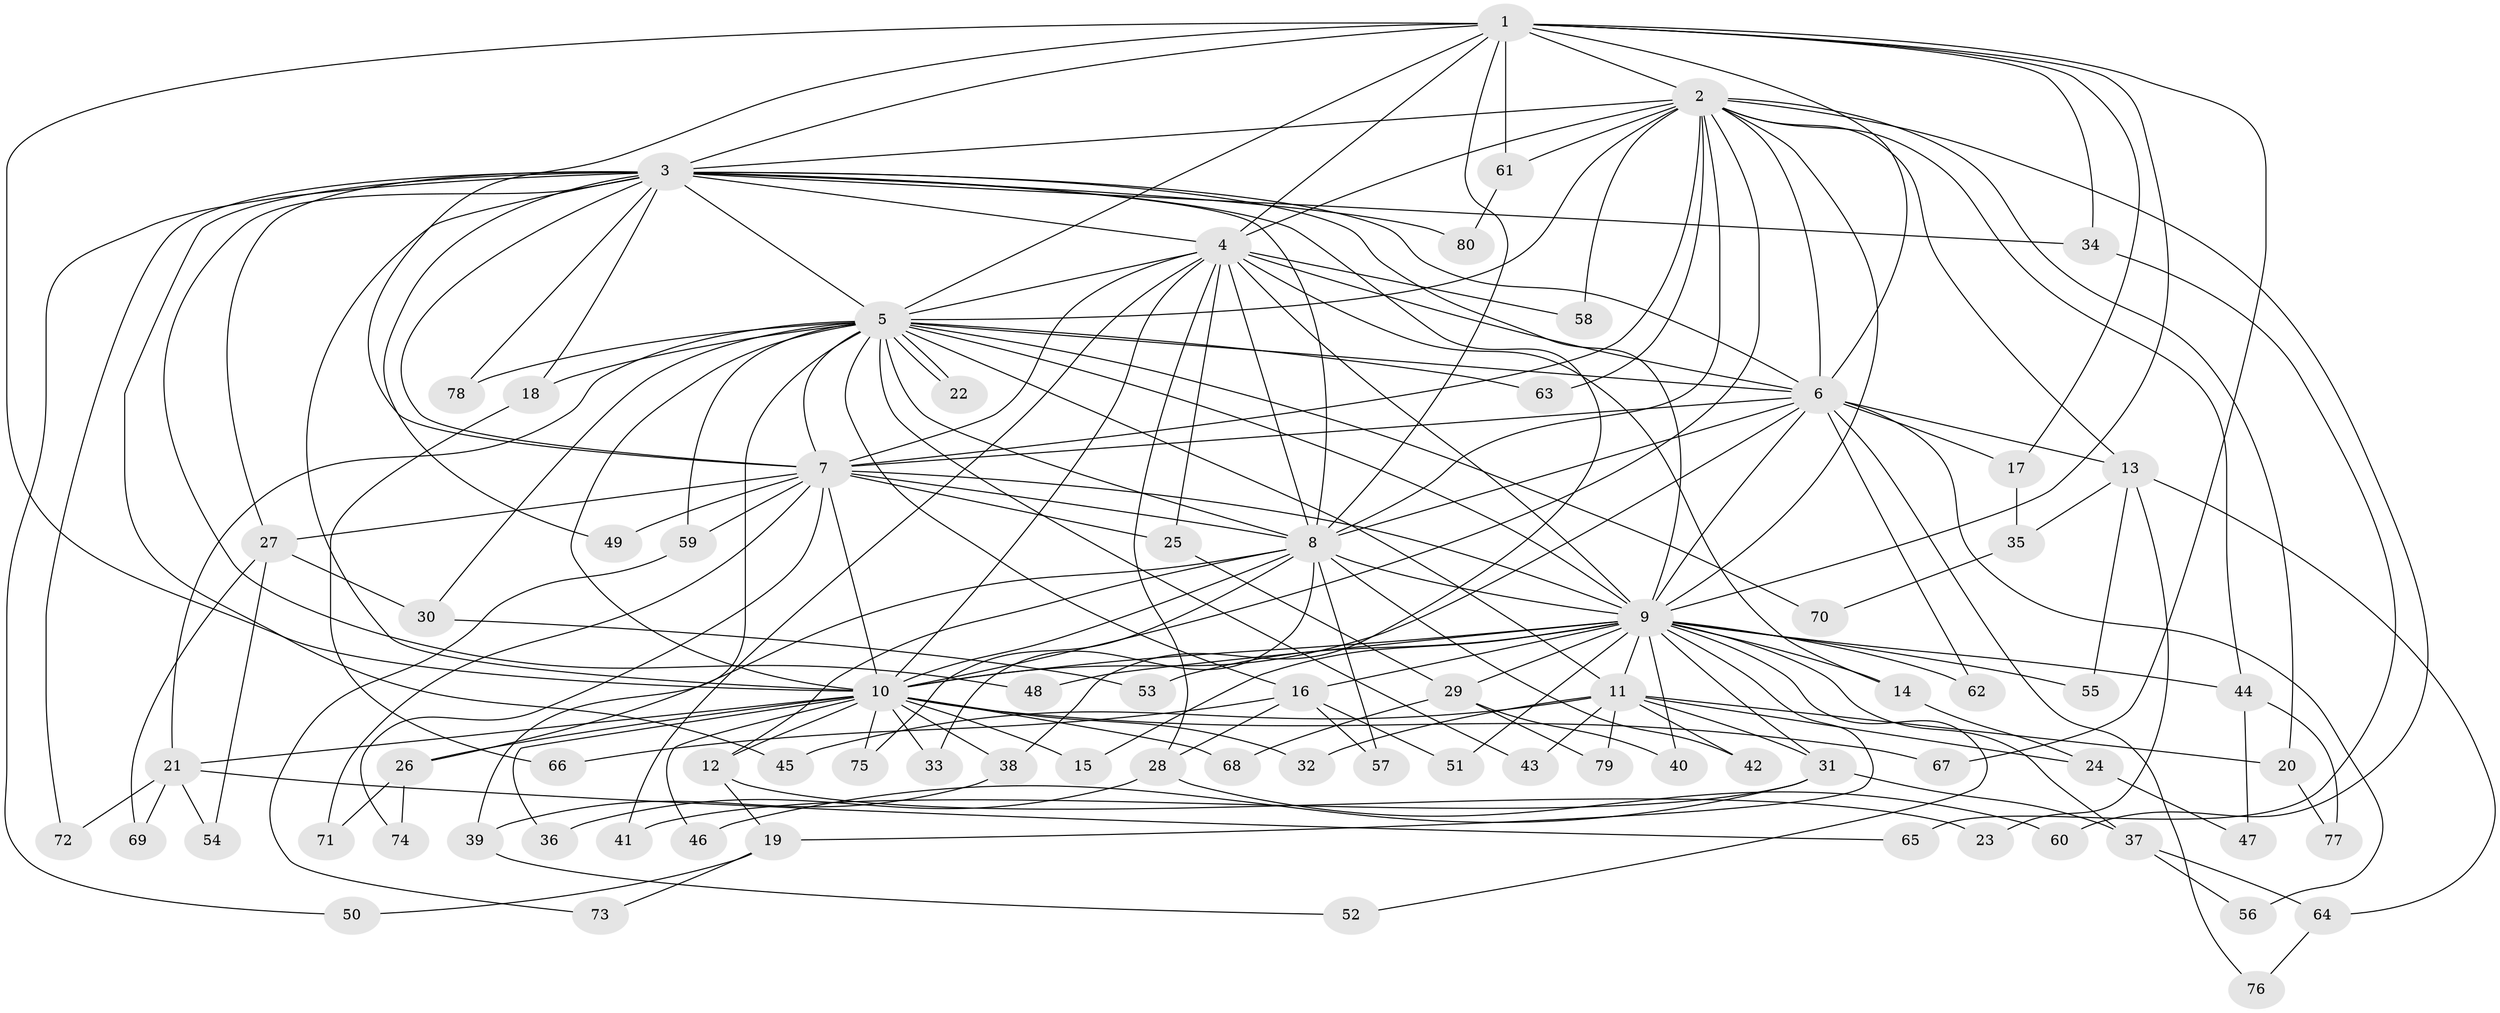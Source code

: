 // coarse degree distribution, {10: 0.017857142857142856, 13: 0.03571428571428571, 18: 0.03571428571428571, 14: 0.017857142857142856, 25: 0.017857142857142856, 26: 0.017857142857142856, 6: 0.017857142857142856, 7: 0.017857142857142856, 3: 0.19642857142857142, 2: 0.48214285714285715, 5: 0.05357142857142857, 4: 0.08928571428571429}
// Generated by graph-tools (version 1.1) at 2025/23/03/03/25 07:23:39]
// undirected, 80 vertices, 185 edges
graph export_dot {
graph [start="1"]
  node [color=gray90,style=filled];
  1;
  2;
  3;
  4;
  5;
  6;
  7;
  8;
  9;
  10;
  11;
  12;
  13;
  14;
  15;
  16;
  17;
  18;
  19;
  20;
  21;
  22;
  23;
  24;
  25;
  26;
  27;
  28;
  29;
  30;
  31;
  32;
  33;
  34;
  35;
  36;
  37;
  38;
  39;
  40;
  41;
  42;
  43;
  44;
  45;
  46;
  47;
  48;
  49;
  50;
  51;
  52;
  53;
  54;
  55;
  56;
  57;
  58;
  59;
  60;
  61;
  62;
  63;
  64;
  65;
  66;
  67;
  68;
  69;
  70;
  71;
  72;
  73;
  74;
  75;
  76;
  77;
  78;
  79;
  80;
  1 -- 2;
  1 -- 3;
  1 -- 4;
  1 -- 5;
  1 -- 6;
  1 -- 7;
  1 -- 8;
  1 -- 9;
  1 -- 10;
  1 -- 17;
  1 -- 34;
  1 -- 61;
  1 -- 67;
  2 -- 3;
  2 -- 4;
  2 -- 5;
  2 -- 6;
  2 -- 7;
  2 -- 8;
  2 -- 9;
  2 -- 10;
  2 -- 13;
  2 -- 20;
  2 -- 44;
  2 -- 58;
  2 -- 60;
  2 -- 61;
  2 -- 63;
  3 -- 4;
  3 -- 5;
  3 -- 6;
  3 -- 7;
  3 -- 8;
  3 -- 9;
  3 -- 10;
  3 -- 18;
  3 -- 27;
  3 -- 34;
  3 -- 38;
  3 -- 45;
  3 -- 48;
  3 -- 49;
  3 -- 50;
  3 -- 72;
  3 -- 78;
  3 -- 80;
  4 -- 5;
  4 -- 6;
  4 -- 7;
  4 -- 8;
  4 -- 9;
  4 -- 10;
  4 -- 14;
  4 -- 25;
  4 -- 28;
  4 -- 41;
  4 -- 58;
  5 -- 6;
  5 -- 7;
  5 -- 8;
  5 -- 9;
  5 -- 10;
  5 -- 11;
  5 -- 16;
  5 -- 18;
  5 -- 21;
  5 -- 22;
  5 -- 22;
  5 -- 30;
  5 -- 39;
  5 -- 43;
  5 -- 59;
  5 -- 63;
  5 -- 70;
  5 -- 78;
  6 -- 7;
  6 -- 8;
  6 -- 9;
  6 -- 10;
  6 -- 13;
  6 -- 17;
  6 -- 56;
  6 -- 62;
  6 -- 76;
  7 -- 8;
  7 -- 9;
  7 -- 10;
  7 -- 25;
  7 -- 27;
  7 -- 49;
  7 -- 59;
  7 -- 71;
  7 -- 74;
  8 -- 9;
  8 -- 10;
  8 -- 12;
  8 -- 26;
  8 -- 33;
  8 -- 42;
  8 -- 57;
  8 -- 75;
  9 -- 10;
  9 -- 11;
  9 -- 14;
  9 -- 15;
  9 -- 16;
  9 -- 19;
  9 -- 29;
  9 -- 31;
  9 -- 37;
  9 -- 40;
  9 -- 44;
  9 -- 48;
  9 -- 51;
  9 -- 52;
  9 -- 53;
  9 -- 55;
  9 -- 62;
  10 -- 12;
  10 -- 15;
  10 -- 21;
  10 -- 26;
  10 -- 32;
  10 -- 33;
  10 -- 36;
  10 -- 38;
  10 -- 46;
  10 -- 67;
  10 -- 68;
  10 -- 75;
  11 -- 20;
  11 -- 24;
  11 -- 31;
  11 -- 32;
  11 -- 42;
  11 -- 43;
  11 -- 45;
  11 -- 79;
  12 -- 19;
  12 -- 23;
  13 -- 23;
  13 -- 35;
  13 -- 55;
  13 -- 64;
  14 -- 24;
  16 -- 28;
  16 -- 51;
  16 -- 57;
  16 -- 66;
  17 -- 35;
  18 -- 66;
  19 -- 50;
  19 -- 73;
  20 -- 77;
  21 -- 54;
  21 -- 65;
  21 -- 69;
  21 -- 72;
  24 -- 47;
  25 -- 29;
  26 -- 71;
  26 -- 74;
  27 -- 30;
  27 -- 54;
  27 -- 69;
  28 -- 36;
  28 -- 60;
  29 -- 40;
  29 -- 68;
  29 -- 79;
  30 -- 53;
  31 -- 37;
  31 -- 41;
  31 -- 46;
  34 -- 65;
  35 -- 70;
  37 -- 56;
  37 -- 64;
  38 -- 39;
  39 -- 52;
  44 -- 47;
  44 -- 77;
  59 -- 73;
  61 -- 80;
  64 -- 76;
}
